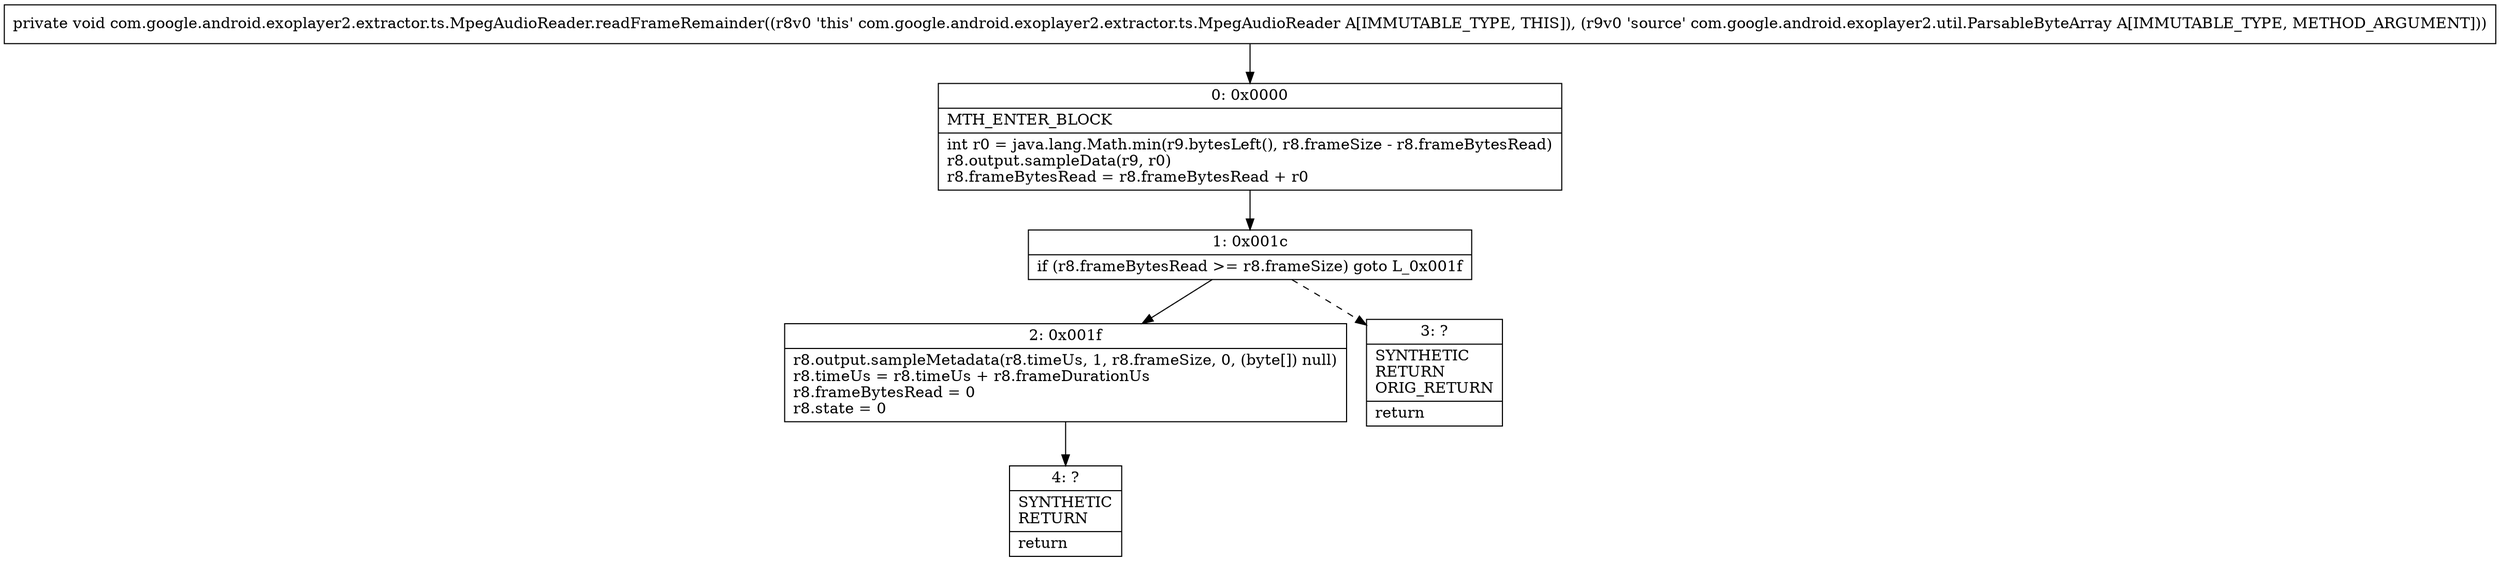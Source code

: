 digraph "CFG forcom.google.android.exoplayer2.extractor.ts.MpegAudioReader.readFrameRemainder(Lcom\/google\/android\/exoplayer2\/util\/ParsableByteArray;)V" {
Node_0 [shape=record,label="{0\:\ 0x0000|MTH_ENTER_BLOCK\l|int r0 = java.lang.Math.min(r9.bytesLeft(), r8.frameSize \- r8.frameBytesRead)\lr8.output.sampleData(r9, r0)\lr8.frameBytesRead = r8.frameBytesRead + r0\l}"];
Node_1 [shape=record,label="{1\:\ 0x001c|if (r8.frameBytesRead \>= r8.frameSize) goto L_0x001f\l}"];
Node_2 [shape=record,label="{2\:\ 0x001f|r8.output.sampleMetadata(r8.timeUs, 1, r8.frameSize, 0, (byte[]) null)\lr8.timeUs = r8.timeUs + r8.frameDurationUs\lr8.frameBytesRead = 0\lr8.state = 0\l}"];
Node_3 [shape=record,label="{3\:\ ?|SYNTHETIC\lRETURN\lORIG_RETURN\l|return\l}"];
Node_4 [shape=record,label="{4\:\ ?|SYNTHETIC\lRETURN\l|return\l}"];
MethodNode[shape=record,label="{private void com.google.android.exoplayer2.extractor.ts.MpegAudioReader.readFrameRemainder((r8v0 'this' com.google.android.exoplayer2.extractor.ts.MpegAudioReader A[IMMUTABLE_TYPE, THIS]), (r9v0 'source' com.google.android.exoplayer2.util.ParsableByteArray A[IMMUTABLE_TYPE, METHOD_ARGUMENT])) }"];
MethodNode -> Node_0;
Node_0 -> Node_1;
Node_1 -> Node_2;
Node_1 -> Node_3[style=dashed];
Node_2 -> Node_4;
}

